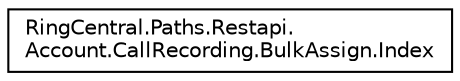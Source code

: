 digraph "Graphical Class Hierarchy"
{
 // LATEX_PDF_SIZE
  edge [fontname="Helvetica",fontsize="10",labelfontname="Helvetica",labelfontsize="10"];
  node [fontname="Helvetica",fontsize="10",shape=record];
  rankdir="LR";
  Node0 [label="RingCentral.Paths.Restapi.\lAccount.CallRecording.BulkAssign.Index",height=0.2,width=0.4,color="black", fillcolor="white", style="filled",URL="$classRingCentral_1_1Paths_1_1Restapi_1_1Account_1_1CallRecording_1_1BulkAssign_1_1Index.html",tooltip=" "];
}
